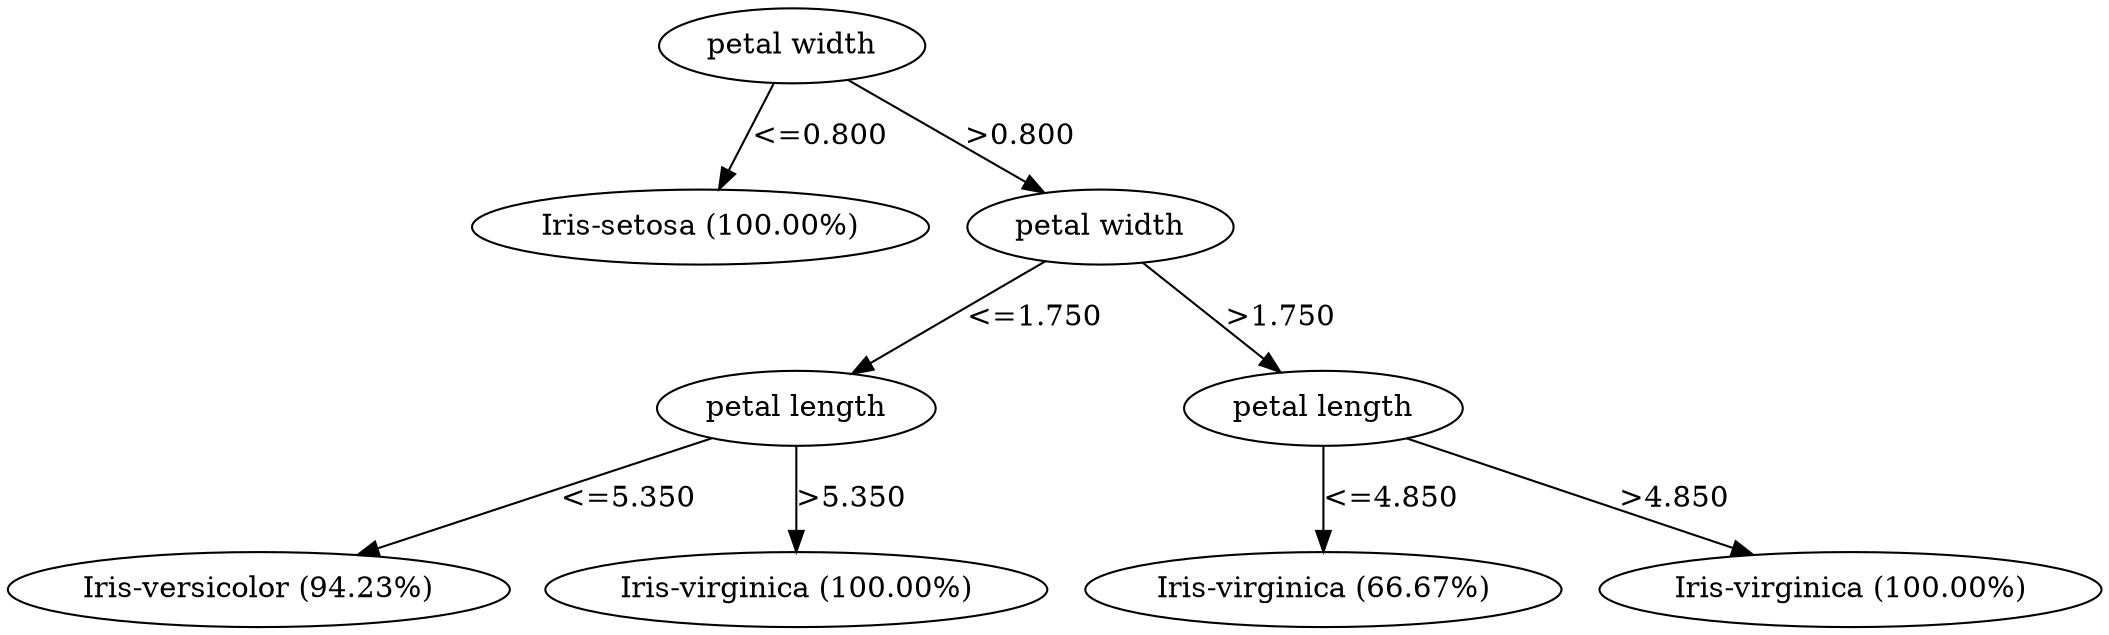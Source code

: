 digraph G {
"bg==" [ shape=oval label="petal width"]
"bg==" -> "bi0w" [ label="<=0.800" ]
"bi0w" [ shape=oval label="Iris-setosa (100.00%)"]
"bg==" -> "bi0x" [ label=">0.800" ]
"bi0x" [ shape=oval label="petal width"]
"bi0x" -> "bi0xLTA=" [ label="<=1.750" ]
"bi0xLTA=" [ shape=oval label="petal length"]
"bi0xLTA=" -> "bi0xLTAtMA==" [ label="<=5.350" ]
"bi0xLTAtMA==" [ shape=oval label="Iris-versicolor (94.23%)"]
"bi0xLTA=" -> "bi0xLTAtMQ==" [ label=">5.350" ]
"bi0xLTAtMQ==" [ shape=oval label="Iris-virginica (100.00%)"]
"bi0x" -> "bi0xLTE=" [ label=">1.750" ]
"bi0xLTE=" [ shape=oval label="petal length"]
"bi0xLTE=" -> "bi0xLTEtMA==" [ label="<=4.850" ]
"bi0xLTEtMA==" [ shape=oval label="Iris-virginica (66.67%)"]
"bi0xLTE=" -> "bi0xLTEtMQ==" [ label=">4.850" ]
"bi0xLTEtMQ==" [ shape=oval label="Iris-virginica (100.00%)"]
}
